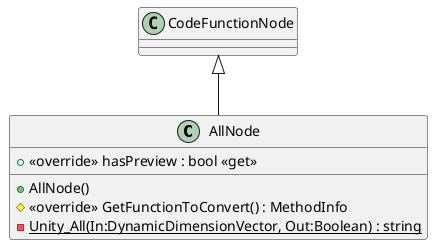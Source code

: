 @startuml
class AllNode {
    + AllNode()
    + <<override>> hasPreview : bool <<get>>
    # <<override>> GetFunctionToConvert() : MethodInfo
    {static} - Unity_All(In:DynamicDimensionVector, Out:Boolean) : string
}
CodeFunctionNode <|-- AllNode
@enduml
